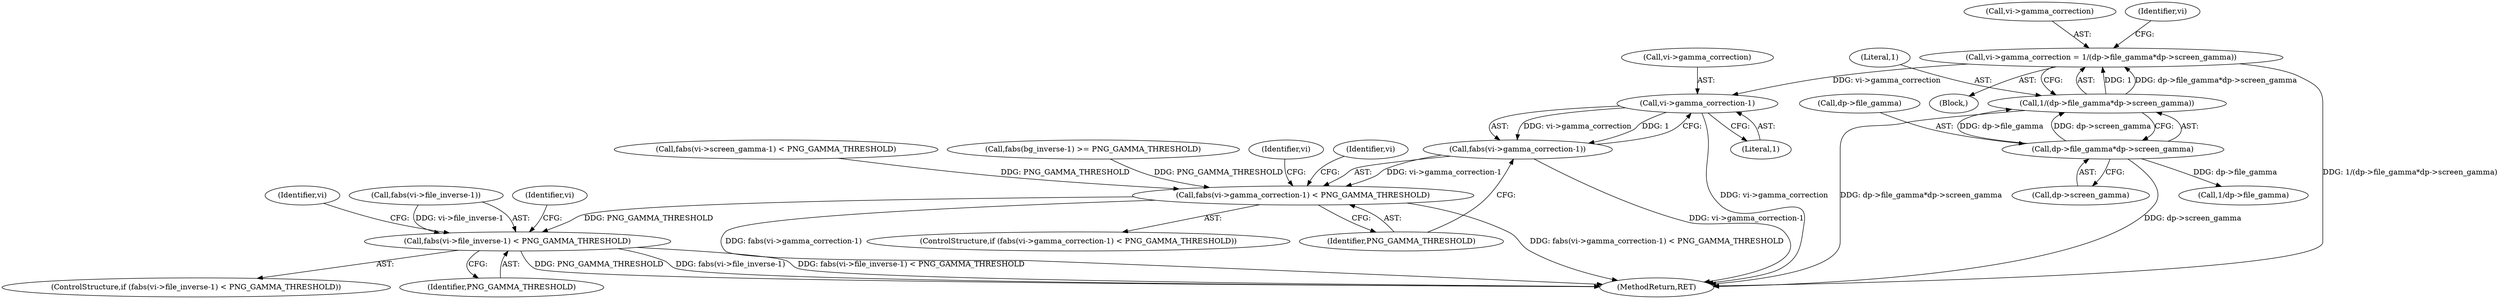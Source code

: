 digraph "0_Android_9d4853418ab2f754c2b63e091c29c5529b8b86ca_92@pointer" {
"1000461" [label="(Call,vi->gamma_correction-1)"];
"1000445" [label="(Call,vi->gamma_correction = 1/(dp->file_gamma*dp->screen_gamma))"];
"1000449" [label="(Call,1/(dp->file_gamma*dp->screen_gamma))"];
"1000451" [label="(Call,dp->file_gamma*dp->screen_gamma)"];
"1000460" [label="(Call,fabs(vi->gamma_correction-1))"];
"1000459" [label="(Call,fabs(vi->gamma_correction-1) < PNG_GAMMA_THRESHOLD)"];
"1000482" [label="(Call,fabs(vi->file_inverse-1) < PNG_GAMMA_THRESHOLD)"];
"1000459" [label="(Call,fabs(vi->gamma_correction-1) < PNG_GAMMA_THRESHOLD)"];
"1000458" [label="(ControlStructure,if (fabs(vi->gamma_correction-1) < PNG_GAMMA_THRESHOLD))"];
"1000190" [label="(Call,fabs(vi->screen_gamma-1) < PNG_GAMMA_THRESHOLD)"];
"1000450" [label="(Literal,1)"];
"1000451" [label="(Call,dp->file_gamma*dp->screen_gamma)"];
"1000109" [label="(Block,)"];
"1000466" [label="(Identifier,PNG_GAMMA_THRESHOLD)"];
"1000446" [label="(Call,vi->gamma_correction)"];
"1000465" [label="(Literal,1)"];
"1000489" [label="(Identifier,PNG_GAMMA_THRESHOLD)"];
"1000461" [label="(Call,vi->gamma_correction-1)"];
"1000483" [label="(Call,fabs(vi->file_inverse-1))"];
"1000463" [label="(Identifier,vi)"];
"1000497" [label="(Identifier,vi)"];
"1000476" [label="(Call,1/dp->file_gamma)"];
"1000383" [label="(Call,fabs(bg_inverse-1) >= PNG_GAMMA_THRESHOLD)"];
"1000449" [label="(Call,1/(dp->file_gamma*dp->screen_gamma))"];
"1000462" [label="(Call,vi->gamma_correction)"];
"1000455" [label="(Call,dp->screen_gamma)"];
"1000460" [label="(Call,fabs(vi->gamma_correction-1))"];
"1000492" [label="(Identifier,vi)"];
"1000445" [label="(Call,vi->gamma_correction = 1/(dp->file_gamma*dp->screen_gamma))"];
"1000482" [label="(Call,fabs(vi->file_inverse-1) < PNG_GAMMA_THRESHOLD)"];
"1000474" [label="(Identifier,vi)"];
"1000481" [label="(ControlStructure,if (fabs(vi->file_inverse-1) < PNG_GAMMA_THRESHOLD))"];
"1000469" [label="(Identifier,vi)"];
"1000502" [label="(MethodReturn,RET)"];
"1000452" [label="(Call,dp->file_gamma)"];
"1000461" -> "1000460"  [label="AST: "];
"1000461" -> "1000465"  [label="CFG: "];
"1000462" -> "1000461"  [label="AST: "];
"1000465" -> "1000461"  [label="AST: "];
"1000460" -> "1000461"  [label="CFG: "];
"1000461" -> "1000502"  [label="DDG: vi->gamma_correction"];
"1000461" -> "1000460"  [label="DDG: vi->gamma_correction"];
"1000461" -> "1000460"  [label="DDG: 1"];
"1000445" -> "1000461"  [label="DDG: vi->gamma_correction"];
"1000445" -> "1000109"  [label="AST: "];
"1000445" -> "1000449"  [label="CFG: "];
"1000446" -> "1000445"  [label="AST: "];
"1000449" -> "1000445"  [label="AST: "];
"1000463" -> "1000445"  [label="CFG: "];
"1000445" -> "1000502"  [label="DDG: 1/(dp->file_gamma*dp->screen_gamma)"];
"1000449" -> "1000445"  [label="DDG: 1"];
"1000449" -> "1000445"  [label="DDG: dp->file_gamma*dp->screen_gamma"];
"1000449" -> "1000451"  [label="CFG: "];
"1000450" -> "1000449"  [label="AST: "];
"1000451" -> "1000449"  [label="AST: "];
"1000449" -> "1000502"  [label="DDG: dp->file_gamma*dp->screen_gamma"];
"1000451" -> "1000449"  [label="DDG: dp->file_gamma"];
"1000451" -> "1000449"  [label="DDG: dp->screen_gamma"];
"1000451" -> "1000455"  [label="CFG: "];
"1000452" -> "1000451"  [label="AST: "];
"1000455" -> "1000451"  [label="AST: "];
"1000451" -> "1000502"  [label="DDG: dp->screen_gamma"];
"1000451" -> "1000476"  [label="DDG: dp->file_gamma"];
"1000460" -> "1000459"  [label="AST: "];
"1000466" -> "1000460"  [label="CFG: "];
"1000460" -> "1000502"  [label="DDG: vi->gamma_correction-1"];
"1000460" -> "1000459"  [label="DDG: vi->gamma_correction-1"];
"1000459" -> "1000458"  [label="AST: "];
"1000459" -> "1000466"  [label="CFG: "];
"1000466" -> "1000459"  [label="AST: "];
"1000469" -> "1000459"  [label="CFG: "];
"1000474" -> "1000459"  [label="CFG: "];
"1000459" -> "1000502"  [label="DDG: fabs(vi->gamma_correction-1)"];
"1000459" -> "1000502"  [label="DDG: fabs(vi->gamma_correction-1) < PNG_GAMMA_THRESHOLD"];
"1000383" -> "1000459"  [label="DDG: PNG_GAMMA_THRESHOLD"];
"1000190" -> "1000459"  [label="DDG: PNG_GAMMA_THRESHOLD"];
"1000459" -> "1000482"  [label="DDG: PNG_GAMMA_THRESHOLD"];
"1000482" -> "1000481"  [label="AST: "];
"1000482" -> "1000489"  [label="CFG: "];
"1000483" -> "1000482"  [label="AST: "];
"1000489" -> "1000482"  [label="AST: "];
"1000492" -> "1000482"  [label="CFG: "];
"1000497" -> "1000482"  [label="CFG: "];
"1000482" -> "1000502"  [label="DDG: PNG_GAMMA_THRESHOLD"];
"1000482" -> "1000502"  [label="DDG: fabs(vi->file_inverse-1)"];
"1000482" -> "1000502"  [label="DDG: fabs(vi->file_inverse-1) < PNG_GAMMA_THRESHOLD"];
"1000483" -> "1000482"  [label="DDG: vi->file_inverse-1"];
}
